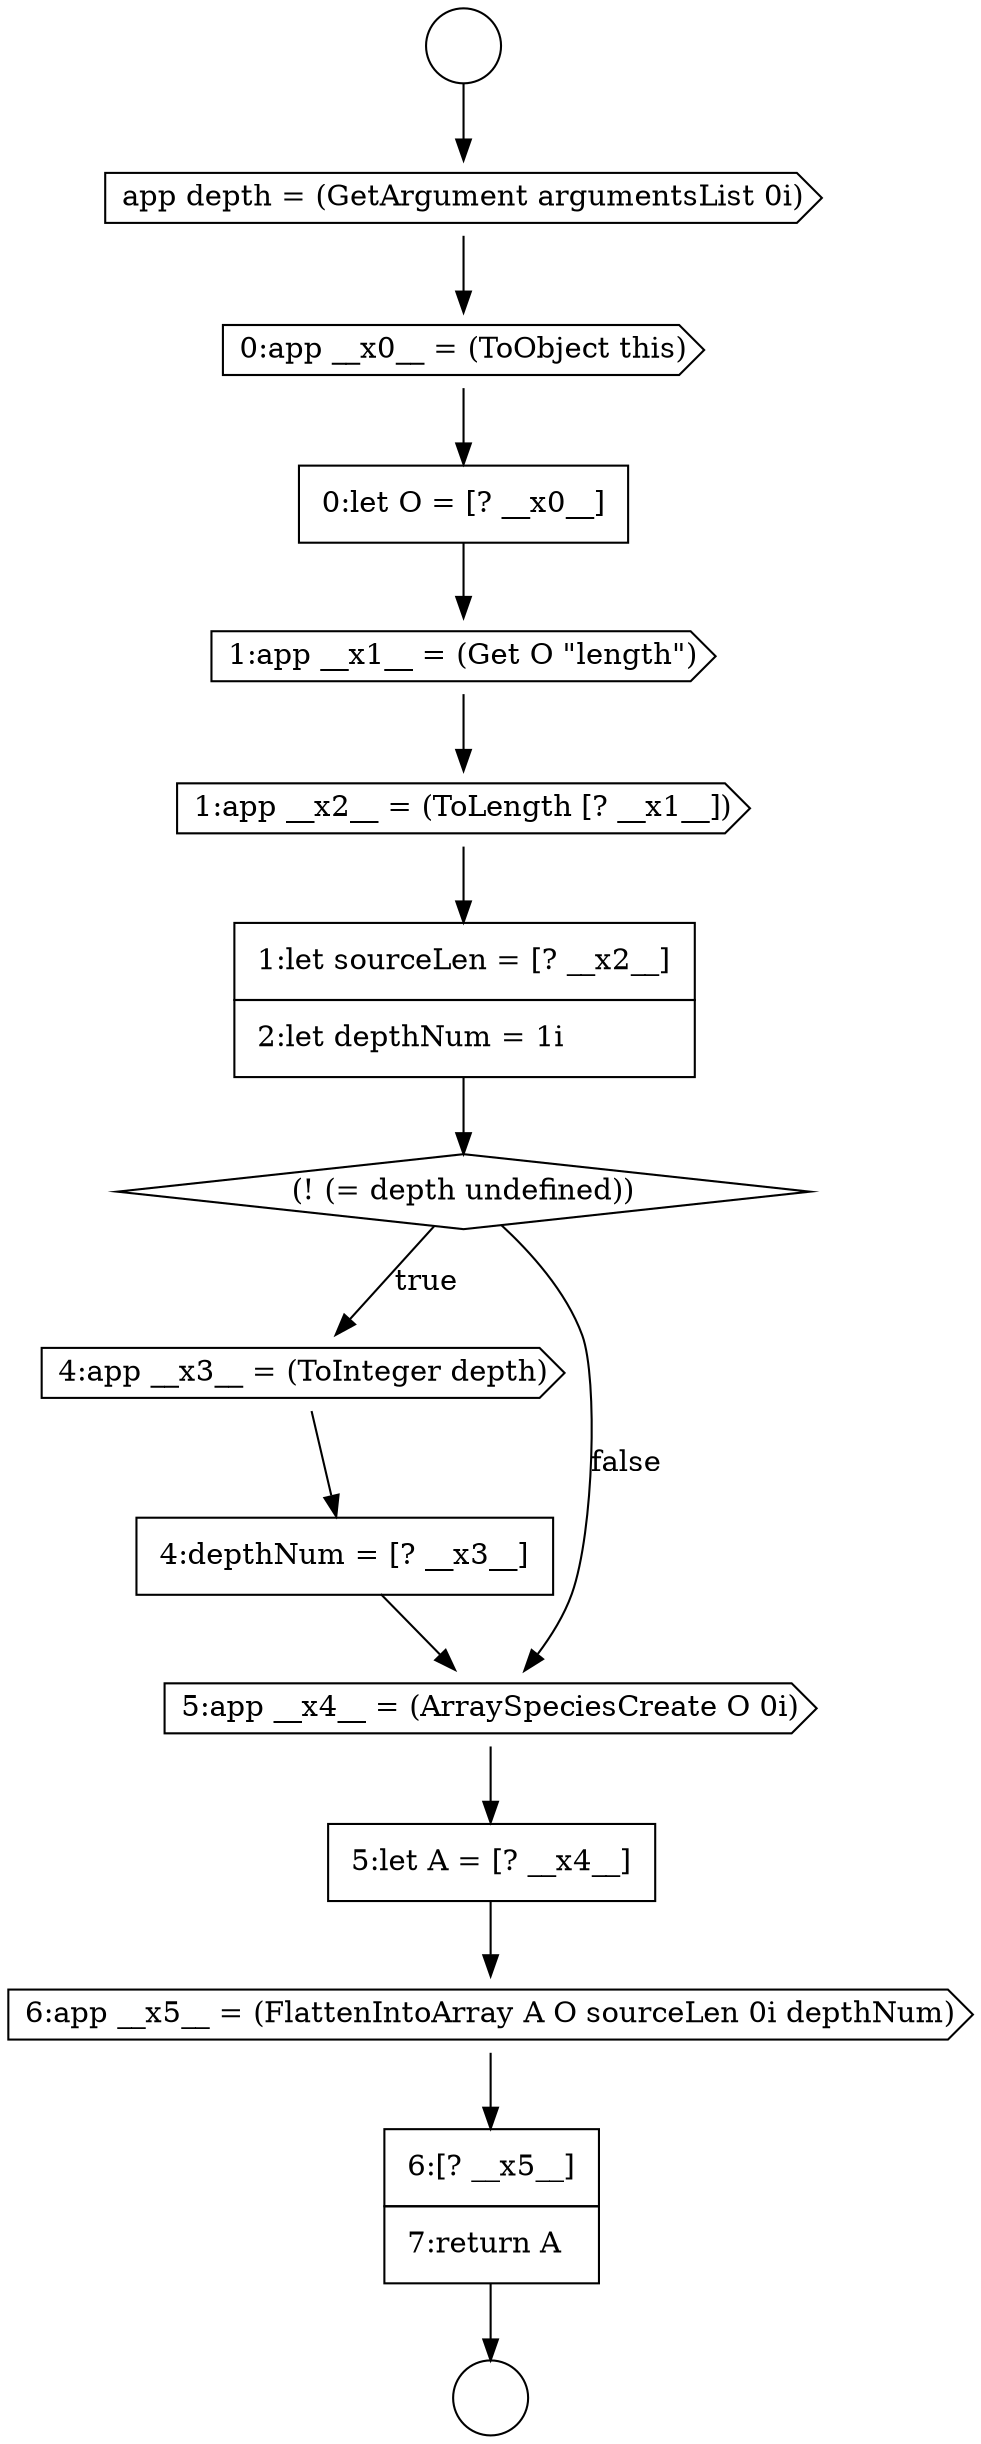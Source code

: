 digraph {
  node14867 [shape=cds, label=<<font color="black">4:app __x3__ = (ToInteger depth)</font>> color="black" fillcolor="white" style=filled]
  node14871 [shape=cds, label=<<font color="black">6:app __x5__ = (FlattenIntoArray A O sourceLen 0i depthNum)</font>> color="black" fillcolor="white" style=filled]
  node14870 [shape=none, margin=0, label=<<font color="black">
    <table border="0" cellborder="1" cellspacing="0" cellpadding="10">
      <tr><td align="left">5:let A = [? __x4__]</td></tr>
    </table>
  </font>> color="black" fillcolor="white" style=filled]
  node14866 [shape=diamond, label=<<font color="black">(! (= depth undefined))</font>> color="black" fillcolor="white" style=filled]
  node14869 [shape=cds, label=<<font color="black">5:app __x4__ = (ArraySpeciesCreate O 0i)</font>> color="black" fillcolor="white" style=filled]
  node14865 [shape=none, margin=0, label=<<font color="black">
    <table border="0" cellborder="1" cellspacing="0" cellpadding="10">
      <tr><td align="left">1:let sourceLen = [? __x2__]</td></tr>
      <tr><td align="left">2:let depthNum = 1i</td></tr>
    </table>
  </font>> color="black" fillcolor="white" style=filled]
  node14862 [shape=none, margin=0, label=<<font color="black">
    <table border="0" cellborder="1" cellspacing="0" cellpadding="10">
      <tr><td align="left">0:let O = [? __x0__]</td></tr>
    </table>
  </font>> color="black" fillcolor="white" style=filled]
  node14868 [shape=none, margin=0, label=<<font color="black">
    <table border="0" cellborder="1" cellspacing="0" cellpadding="10">
      <tr><td align="left">4:depthNum = [? __x3__]</td></tr>
    </table>
  </font>> color="black" fillcolor="white" style=filled]
  node14872 [shape=none, margin=0, label=<<font color="black">
    <table border="0" cellborder="1" cellspacing="0" cellpadding="10">
      <tr><td align="left">6:[? __x5__]</td></tr>
      <tr><td align="left">7:return A</td></tr>
    </table>
  </font>> color="black" fillcolor="white" style=filled]
  node14859 [shape=circle label=" " color="black" fillcolor="white" style=filled]
  node14864 [shape=cds, label=<<font color="black">1:app __x2__ = (ToLength [? __x1__])</font>> color="black" fillcolor="white" style=filled]
  node14860 [shape=cds, label=<<font color="black">app depth = (GetArgument argumentsList 0i)</font>> color="black" fillcolor="white" style=filled]
  node14861 [shape=cds, label=<<font color="black">0:app __x0__ = (ToObject this)</font>> color="black" fillcolor="white" style=filled]
  node14858 [shape=circle label=" " color="black" fillcolor="white" style=filled]
  node14863 [shape=cds, label=<<font color="black">1:app __x1__ = (Get O &quot;length&quot;)</font>> color="black" fillcolor="white" style=filled]
  node14870 -> node14871 [ color="black"]
  node14867 -> node14868 [ color="black"]
  node14865 -> node14866 [ color="black"]
  node14866 -> node14867 [label=<<font color="black">true</font>> color="black"]
  node14866 -> node14869 [label=<<font color="black">false</font>> color="black"]
  node14872 -> node14859 [ color="black"]
  node14868 -> node14869 [ color="black"]
  node14864 -> node14865 [ color="black"]
  node14869 -> node14870 [ color="black"]
  node14863 -> node14864 [ color="black"]
  node14861 -> node14862 [ color="black"]
  node14862 -> node14863 [ color="black"]
  node14871 -> node14872 [ color="black"]
  node14858 -> node14860 [ color="black"]
  node14860 -> node14861 [ color="black"]
}
